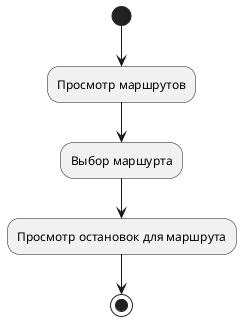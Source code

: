 @startuml

  (*) --> "Просмотр маршрутов"
  --> "Выбор маршурта"
  --> "Просмотр остановок для маршрута"
  --> (*)

@enduml
